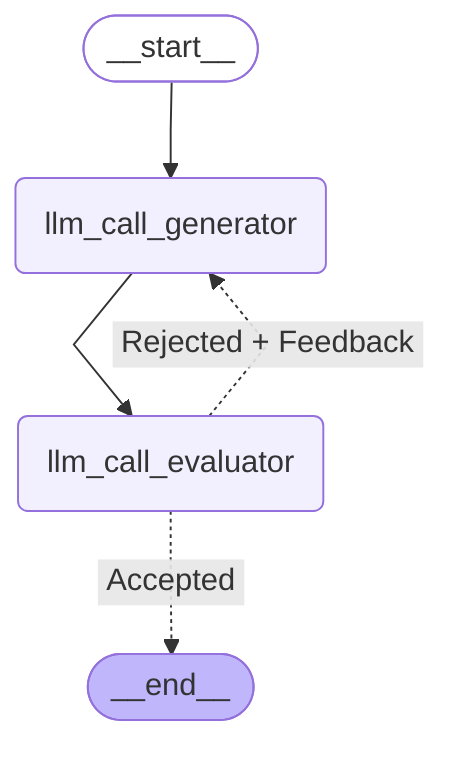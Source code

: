 ---
config:
  flowchart:
    curve: linear
---
graph TD;
	__start__([<p>__start__</p>]):::first
	llm_call_generator(llm_call_generator)
	llm_call_evaluator(llm_call_evaluator)
	__end__([<p>__end__</p>]):::last
	__start__ --> llm_call_generator;
	llm_call_evaluator -. &nbsp;Accepted&nbsp; .-> __end__;
	llm_call_evaluator -. &nbsp;Rejected + Feedback&nbsp; .-> llm_call_generator;
	llm_call_generator --> llm_call_evaluator;
	classDef default fill:#f2f0ff,line-height:1.2
	classDef first fill-opacity:0
	classDef last fill:#bfb6fc